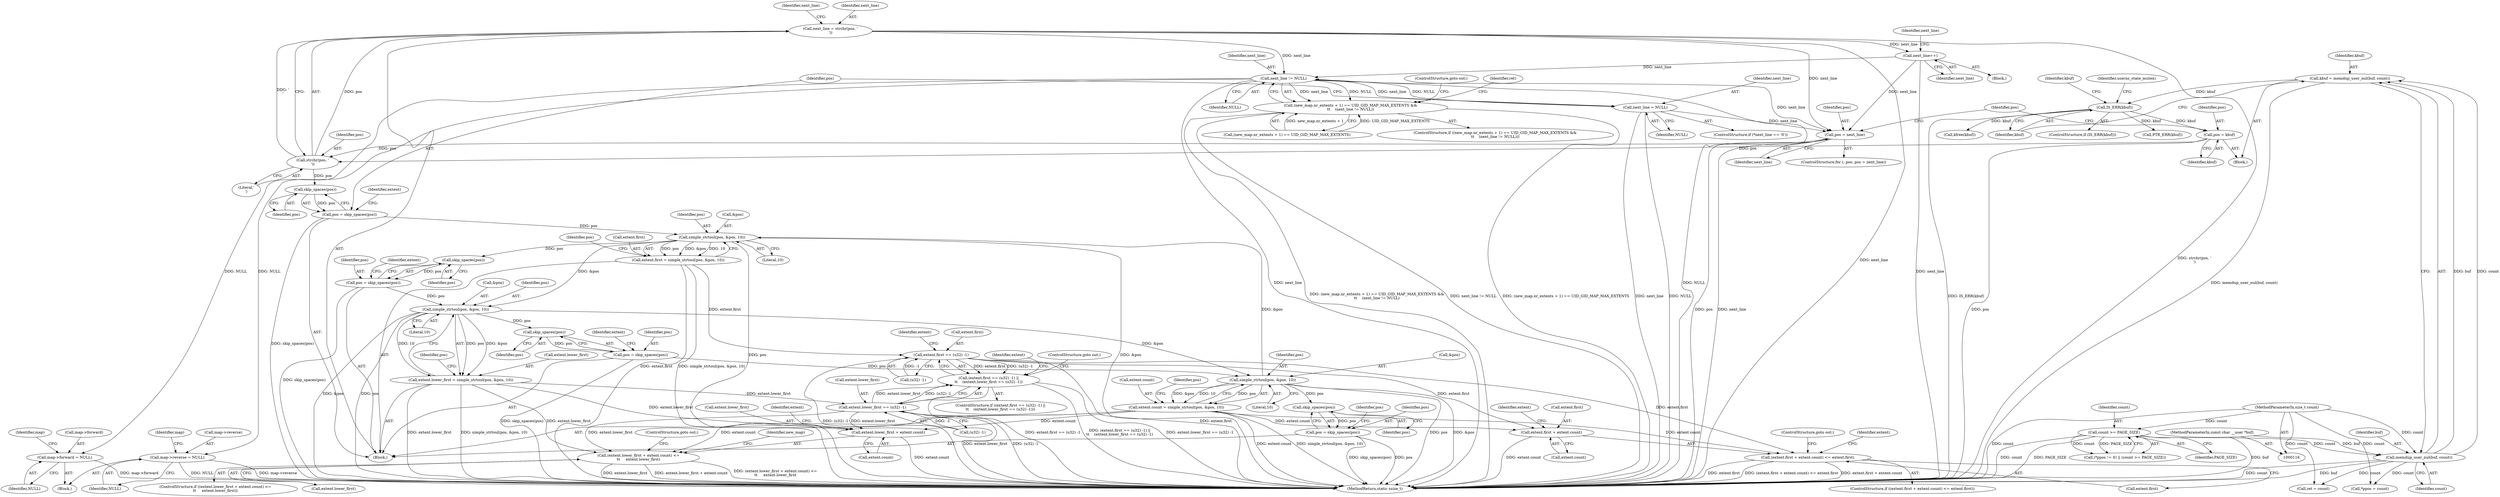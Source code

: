 digraph "0_linux_d2f007dbe7e4c9583eea6eb04d60001e85c6f1bd@API" {
"1000213" [label="(Call,next_line = strchr(pos, '\n'))"];
"1000215" [label="(Call,strchr(pos, '\n'))"];
"1000209" [label="(Call,pos = next_line)"];
"1000232" [label="(Call,next_line = NULL)"];
"1000366" [label="(Call,next_line != NULL)"];
"1000225" [label="(Call,next_line++)"];
"1000213" [label="(Call,next_line = strchr(pos, '\n'))"];
"1000204" [label="(Call,pos = kbuf)"];
"1000165" [label="(Call,IS_ERR(kbuf))"];
"1000159" [label="(Call,kbuf = memdup_user_nul(buf, count))"];
"1000161" [label="(Call,memdup_user_nul(buf, count))"];
"1000118" [label="(MethodParameterIn,const char __user *buf)"];
"1000153" [label="(Call,count >= PAGE_SIZE)"];
"1000119" [label="(MethodParameterIn,size_t count)"];
"1000358" [label="(Call,(new_map.nr_extents + 1) == UID_GID_MAP_MAX_EXTENTS &&\n\t\t    (next_line != NULL))"];
"1000555" [label="(Call,map->forward = NULL)"];
"1000560" [label="(Call,map->reverse = NULL)"];
"1000237" [label="(Call,skip_spaces(pos))"];
"1000235" [label="(Call,pos = skip_spaces(pos))"];
"1000243" [label="(Call,simple_strtoul(pos, &pos, 10))"];
"1000239" [label="(Call,extent.first = simple_strtoul(pos, &pos, 10))"];
"1000307" [label="(Call,extent.first == (u32) -1)"];
"1000306" [label="(Call,(extent.first == (u32) -1) ||\n\t\t    (extent.lower_first == (u32) -1))"];
"1000325" [label="(Call,(extent.first + extent.count) <= extent.first)"];
"1000326" [label="(Call,extent.first + extent.count)"];
"1000256" [label="(Call,skip_spaces(pos))"];
"1000254" [label="(Call,pos = skip_spaces(pos))"];
"1000262" [label="(Call,simple_strtoul(pos, &pos, 10))"];
"1000258" [label="(Call,extent.lower_first = simple_strtoul(pos, &pos, 10))"];
"1000315" [label="(Call,extent.lower_first == (u32) -1)"];
"1000338" [label="(Call,(extent.lower_first + extent.count) <=\n\t\t     extent.lower_first)"];
"1000339" [label="(Call,extent.lower_first + extent.count)"];
"1000275" [label="(Call,skip_spaces(pos))"];
"1000273" [label="(Call,pos = skip_spaces(pos))"];
"1000281" [label="(Call,simple_strtoul(pos, &pos, 10))"];
"1000277" [label="(Call,extent.count = simple_strtoul(pos, &pos, 10))"];
"1000297" [label="(Call,skip_spaces(pos))"];
"1000295" [label="(Call,pos = skip_spaces(pos))"];
"1000204" [label="(Call,pos = kbuf)"];
"1000161" [label="(Call,memdup_user_nul(buf, count))"];
"1000528" [label="(Call,*ppos = count)"];
"1000546" [label="(Block,)"];
"1000257" [label="(Identifier,pos)"];
"1000296" [label="(Identifier,pos)"];
"1000560" [label="(Call,map->reverse = NULL)"];
"1000217" [label="(Literal,'\n')"];
"1000343" [label="(Call,extent.count)"];
"1000153" [label="(Call,count >= PAGE_SIZE)"];
"1000297" [label="(Call,skip_spaces(pos))"];
"1000255" [label="(Identifier,pos)"];
"1000323" [label="(ControlStructure,goto out;)"];
"1000316" [label="(Call,extent.lower_first)"];
"1000337" [label="(ControlStructure,if ((extent.lower_first + extent.count) <=\n\t\t     extent.lower_first))"];
"1000347" [label="(Identifier,extent)"];
"1000154" [label="(Identifier,count)"];
"1000319" [label="(Call,(u32) -1)"];
"1000119" [label="(MethodParameterIn,size_t count)"];
"1000340" [label="(Call,extent.lower_first)"];
"1000263" [label="(Identifier,pos)"];
"1000256" [label="(Call,skip_spaces(pos))"];
"1000237" [label="(Call,skip_spaces(pos))"];
"1000278" [label="(Call,extent.count)"];
"1000206" [label="(Identifier,kbuf)"];
"1000266" [label="(Literal,10)"];
"1000573" [label="(Call,kfree(kbuf))"];
"1000369" [label="(ControlStructure,goto out;)"];
"1000285" [label="(Literal,10)"];
"1000577" [label="(MethodReturn,static ssize_t)"];
"1000213" [label="(Call,next_line = strchr(pos, '\n'))"];
"1000358" [label="(Call,(new_map.nr_extents + 1) == UID_GID_MAP_MAX_EXTENTS &&\n\t\t    (next_line != NULL))"];
"1000227" [label="(ControlStructure,if (*next_line == '\0'))"];
"1000238" [label="(Identifier,pos)"];
"1000311" [label="(Call,(u32) -1)"];
"1000165" [label="(Call,IS_ERR(kbuf))"];
"1000555" [label="(Call,map->forward = NULL)"];
"1000159" [label="(Call,kbuf = memdup_user_nul(buf, count))"];
"1000567" [label="(Identifier,map)"];
"1000239" [label="(Call,extent.first = simple_strtoul(pos, &pos, 10))"];
"1000244" [label="(Identifier,pos)"];
"1000258" [label="(Call,extent.lower_first = simple_strtoul(pos, &pos, 10))"];
"1000367" [label="(Identifier,next_line)"];
"1000315" [label="(Call,extent.lower_first == (u32) -1)"];
"1000328" [label="(Identifier,extent)"];
"1000216" [label="(Identifier,pos)"];
"1000219" [label="(Identifier,next_line)"];
"1000562" [label="(Identifier,map)"];
"1000289" [label="(Identifier,pos)"];
"1000336" [label="(ControlStructure,goto out;)"];
"1000306" [label="(Call,(extent.first == (u32) -1) ||\n\t\t    (extent.lower_first == (u32) -1))"];
"1000334" [label="(Identifier,extent)"];
"1000346" [label="(Call,extent.lower_first)"];
"1000207" [label="(ControlStructure,for (; pos; pos = next_line))"];
"1000277" [label="(Call,extent.count = simple_strtoul(pos, &pos, 10))"];
"1000295" [label="(Call,pos = skip_spaces(pos))"];
"1000333" [label="(Call,extent.first)"];
"1000124" [label="(Block,)"];
"1000226" [label="(Identifier,next_line)"];
"1000264" [label="(Call,&pos)"];
"1000325" [label="(Call,(extent.first + extent.count) <= extent.first)"];
"1000283" [label="(Call,&pos)"];
"1000338" [label="(Call,(extent.lower_first + extent.count) <=\n\t\t     extent.lower_first)"];
"1000208" [label="(Identifier,pos)"];
"1000215" [label="(Call,strchr(pos, '\n'))"];
"1000230" [label="(Identifier,next_line)"];
"1000243" [label="(Call,simple_strtoul(pos, &pos, 10))"];
"1000305" [label="(ControlStructure,if ((extent.first == (u32) -1) ||\n\t\t    (extent.lower_first == (u32) -1)))"];
"1000247" [label="(Literal,10)"];
"1000166" [label="(Identifier,kbuf)"];
"1000327" [label="(Call,extent.first)"];
"1000212" [label="(Block,)"];
"1000225" [label="(Call,next_line++)"];
"1000160" [label="(Identifier,kbuf)"];
"1000302" [label="(Identifier,pos)"];
"1000234" [label="(Identifier,NULL)"];
"1000532" [label="(Call,ret = count)"];
"1000339" [label="(Call,extent.lower_first + extent.count)"];
"1000279" [label="(Identifier,extent)"];
"1000214" [label="(Identifier,next_line)"];
"1000241" [label="(Identifier,extent)"];
"1000205" [label="(Identifier,pos)"];
"1000240" [label="(Call,extent.first)"];
"1000330" [label="(Call,extent.count)"];
"1000281" [label="(Call,simple_strtoul(pos, &pos, 10))"];
"1000260" [label="(Identifier,extent)"];
"1000162" [label="(Identifier,buf)"];
"1000211" [label="(Identifier,next_line)"];
"1000148" [label="(Call,(*ppos != 0) || (count >= PAGE_SIZE))"];
"1000169" [label="(Identifier,kbuf)"];
"1000368" [label="(Identifier,NULL)"];
"1000233" [label="(Identifier,next_line)"];
"1000561" [label="(Call,map->reverse)"];
"1000307" [label="(Call,extent.first == (u32) -1)"];
"1000341" [label="(Identifier,extent)"];
"1000282" [label="(Identifier,pos)"];
"1000349" [label="(ControlStructure,goto out;)"];
"1000235" [label="(Call,pos = skip_spaces(pos))"];
"1000274" [label="(Identifier,pos)"];
"1000232" [label="(Call,next_line = NULL)"];
"1000359" [label="(Call,(new_map.nr_extents + 1) == UID_GID_MAP_MAX_EXTENTS)"];
"1000164" [label="(ControlStructure,if (IS_ERR(kbuf)))"];
"1000556" [label="(Call,map->forward)"];
"1000210" [label="(Identifier,pos)"];
"1000275" [label="(Call,skip_spaces(pos))"];
"1000155" [label="(Identifier,PAGE_SIZE)"];
"1000273" [label="(Call,pos = skip_spaces(pos))"];
"1000254" [label="(Call,pos = skip_spaces(pos))"];
"1000262" [label="(Call,simple_strtoul(pos, &pos, 10))"];
"1000366" [label="(Call,next_line != NULL)"];
"1000357" [label="(ControlStructure,if ((new_map.nr_extents + 1) == UID_GID_MAP_MAX_EXTENTS &&\n\t\t    (next_line != NULL)))"];
"1000163" [label="(Identifier,count)"];
"1000559" [label="(Identifier,NULL)"];
"1000245" [label="(Call,&pos)"];
"1000236" [label="(Identifier,pos)"];
"1000353" [label="(Identifier,new_map)"];
"1000271" [label="(Identifier,pos)"];
"1000220" [label="(Block,)"];
"1000298" [label="(Identifier,pos)"];
"1000317" [label="(Identifier,extent)"];
"1000209" [label="(Call,pos = next_line)"];
"1000371" [label="(Identifier,ret)"];
"1000308" [label="(Call,extent.first)"];
"1000259" [label="(Call,extent.lower_first)"];
"1000252" [label="(Identifier,pos)"];
"1000324" [label="(ControlStructure,if ((extent.first + extent.count) <= extent.first))"];
"1000276" [label="(Identifier,pos)"];
"1000564" [label="(Identifier,NULL)"];
"1000168" [label="(Call,PTR_ERR(kbuf))"];
"1000172" [label="(Identifier,userns_state_mutex)"];
"1000118" [label="(MethodParameterIn,const char __user *buf)"];
"1000326" [label="(Call,extent.first + extent.count)"];
"1000213" -> "1000212"  [label="AST: "];
"1000213" -> "1000215"  [label="CFG: "];
"1000214" -> "1000213"  [label="AST: "];
"1000215" -> "1000213"  [label="AST: "];
"1000219" -> "1000213"  [label="CFG: "];
"1000213" -> "1000577"  [label="DDG: next_line"];
"1000213" -> "1000577"  [label="DDG: strchr(pos, '\n')"];
"1000213" -> "1000209"  [label="DDG: next_line"];
"1000215" -> "1000213"  [label="DDG: pos"];
"1000215" -> "1000213"  [label="DDG: '\n'"];
"1000213" -> "1000225"  [label="DDG: next_line"];
"1000213" -> "1000366"  [label="DDG: next_line"];
"1000215" -> "1000217"  [label="CFG: "];
"1000216" -> "1000215"  [label="AST: "];
"1000217" -> "1000215"  [label="AST: "];
"1000209" -> "1000215"  [label="DDG: pos"];
"1000204" -> "1000215"  [label="DDG: pos"];
"1000215" -> "1000237"  [label="DDG: pos"];
"1000209" -> "1000207"  [label="AST: "];
"1000209" -> "1000211"  [label="CFG: "];
"1000210" -> "1000209"  [label="AST: "];
"1000211" -> "1000209"  [label="AST: "];
"1000208" -> "1000209"  [label="CFG: "];
"1000209" -> "1000577"  [label="DDG: pos"];
"1000209" -> "1000577"  [label="DDG: next_line"];
"1000232" -> "1000209"  [label="DDG: next_line"];
"1000225" -> "1000209"  [label="DDG: next_line"];
"1000366" -> "1000209"  [label="DDG: next_line"];
"1000232" -> "1000227"  [label="AST: "];
"1000232" -> "1000234"  [label="CFG: "];
"1000233" -> "1000232"  [label="AST: "];
"1000234" -> "1000232"  [label="AST: "];
"1000236" -> "1000232"  [label="CFG: "];
"1000232" -> "1000577"  [label="DDG: next_line"];
"1000232" -> "1000577"  [label="DDG: NULL"];
"1000366" -> "1000232"  [label="DDG: NULL"];
"1000232" -> "1000366"  [label="DDG: next_line"];
"1000366" -> "1000358"  [label="AST: "];
"1000366" -> "1000368"  [label="CFG: "];
"1000367" -> "1000366"  [label="AST: "];
"1000368" -> "1000366"  [label="AST: "];
"1000358" -> "1000366"  [label="CFG: "];
"1000366" -> "1000577"  [label="DDG: NULL"];
"1000366" -> "1000577"  [label="DDG: next_line"];
"1000366" -> "1000358"  [label="DDG: next_line"];
"1000366" -> "1000358"  [label="DDG: NULL"];
"1000225" -> "1000366"  [label="DDG: next_line"];
"1000366" -> "1000555"  [label="DDG: NULL"];
"1000366" -> "1000560"  [label="DDG: NULL"];
"1000225" -> "1000220"  [label="AST: "];
"1000225" -> "1000226"  [label="CFG: "];
"1000226" -> "1000225"  [label="AST: "];
"1000230" -> "1000225"  [label="CFG: "];
"1000225" -> "1000577"  [label="DDG: next_line"];
"1000204" -> "1000124"  [label="AST: "];
"1000204" -> "1000206"  [label="CFG: "];
"1000205" -> "1000204"  [label="AST: "];
"1000206" -> "1000204"  [label="AST: "];
"1000208" -> "1000204"  [label="CFG: "];
"1000204" -> "1000577"  [label="DDG: pos"];
"1000165" -> "1000204"  [label="DDG: kbuf"];
"1000165" -> "1000164"  [label="AST: "];
"1000165" -> "1000166"  [label="CFG: "];
"1000166" -> "1000165"  [label="AST: "];
"1000169" -> "1000165"  [label="CFG: "];
"1000172" -> "1000165"  [label="CFG: "];
"1000165" -> "1000577"  [label="DDG: IS_ERR(kbuf)"];
"1000159" -> "1000165"  [label="DDG: kbuf"];
"1000165" -> "1000168"  [label="DDG: kbuf"];
"1000165" -> "1000573"  [label="DDG: kbuf"];
"1000159" -> "1000124"  [label="AST: "];
"1000159" -> "1000161"  [label="CFG: "];
"1000160" -> "1000159"  [label="AST: "];
"1000161" -> "1000159"  [label="AST: "];
"1000166" -> "1000159"  [label="CFG: "];
"1000159" -> "1000577"  [label="DDG: memdup_user_nul(buf, count)"];
"1000161" -> "1000159"  [label="DDG: buf"];
"1000161" -> "1000159"  [label="DDG: count"];
"1000161" -> "1000163"  [label="CFG: "];
"1000162" -> "1000161"  [label="AST: "];
"1000163" -> "1000161"  [label="AST: "];
"1000161" -> "1000577"  [label="DDG: count"];
"1000161" -> "1000577"  [label="DDG: buf"];
"1000118" -> "1000161"  [label="DDG: buf"];
"1000153" -> "1000161"  [label="DDG: count"];
"1000119" -> "1000161"  [label="DDG: count"];
"1000161" -> "1000528"  [label="DDG: count"];
"1000161" -> "1000532"  [label="DDG: count"];
"1000118" -> "1000116"  [label="AST: "];
"1000118" -> "1000577"  [label="DDG: buf"];
"1000153" -> "1000148"  [label="AST: "];
"1000153" -> "1000155"  [label="CFG: "];
"1000154" -> "1000153"  [label="AST: "];
"1000155" -> "1000153"  [label="AST: "];
"1000148" -> "1000153"  [label="CFG: "];
"1000153" -> "1000577"  [label="DDG: PAGE_SIZE"];
"1000153" -> "1000577"  [label="DDG: count"];
"1000153" -> "1000148"  [label="DDG: count"];
"1000153" -> "1000148"  [label="DDG: PAGE_SIZE"];
"1000119" -> "1000153"  [label="DDG: count"];
"1000119" -> "1000116"  [label="AST: "];
"1000119" -> "1000577"  [label="DDG: count"];
"1000119" -> "1000528"  [label="DDG: count"];
"1000119" -> "1000532"  [label="DDG: count"];
"1000358" -> "1000357"  [label="AST: "];
"1000358" -> "1000359"  [label="CFG: "];
"1000359" -> "1000358"  [label="AST: "];
"1000369" -> "1000358"  [label="CFG: "];
"1000371" -> "1000358"  [label="CFG: "];
"1000358" -> "1000577"  [label="DDG: (new_map.nr_extents + 1) == UID_GID_MAP_MAX_EXTENTS &&\n\t\t    (next_line != NULL)"];
"1000358" -> "1000577"  [label="DDG: next_line != NULL"];
"1000358" -> "1000577"  [label="DDG: (new_map.nr_extents + 1) == UID_GID_MAP_MAX_EXTENTS"];
"1000359" -> "1000358"  [label="DDG: new_map.nr_extents + 1"];
"1000359" -> "1000358"  [label="DDG: UID_GID_MAP_MAX_EXTENTS"];
"1000555" -> "1000546"  [label="AST: "];
"1000555" -> "1000559"  [label="CFG: "];
"1000556" -> "1000555"  [label="AST: "];
"1000559" -> "1000555"  [label="AST: "];
"1000562" -> "1000555"  [label="CFG: "];
"1000555" -> "1000577"  [label="DDG: map->forward"];
"1000560" -> "1000546"  [label="AST: "];
"1000560" -> "1000564"  [label="CFG: "];
"1000561" -> "1000560"  [label="AST: "];
"1000564" -> "1000560"  [label="AST: "];
"1000567" -> "1000560"  [label="CFG: "];
"1000560" -> "1000577"  [label="DDG: NULL"];
"1000560" -> "1000577"  [label="DDG: map->reverse"];
"1000237" -> "1000235"  [label="AST: "];
"1000237" -> "1000238"  [label="CFG: "];
"1000238" -> "1000237"  [label="AST: "];
"1000235" -> "1000237"  [label="CFG: "];
"1000237" -> "1000235"  [label="DDG: pos"];
"1000235" -> "1000212"  [label="AST: "];
"1000236" -> "1000235"  [label="AST: "];
"1000241" -> "1000235"  [label="CFG: "];
"1000235" -> "1000577"  [label="DDG: skip_spaces(pos)"];
"1000235" -> "1000243"  [label="DDG: pos"];
"1000243" -> "1000239"  [label="AST: "];
"1000243" -> "1000247"  [label="CFG: "];
"1000244" -> "1000243"  [label="AST: "];
"1000245" -> "1000243"  [label="AST: "];
"1000247" -> "1000243"  [label="AST: "];
"1000239" -> "1000243"  [label="CFG: "];
"1000243" -> "1000577"  [label="DDG: pos"];
"1000243" -> "1000577"  [label="DDG: &pos"];
"1000243" -> "1000239"  [label="DDG: pos"];
"1000243" -> "1000239"  [label="DDG: &pos"];
"1000243" -> "1000239"  [label="DDG: 10"];
"1000281" -> "1000243"  [label="DDG: &pos"];
"1000243" -> "1000256"  [label="DDG: pos"];
"1000243" -> "1000262"  [label="DDG: &pos"];
"1000239" -> "1000212"  [label="AST: "];
"1000240" -> "1000239"  [label="AST: "];
"1000252" -> "1000239"  [label="CFG: "];
"1000239" -> "1000577"  [label="DDG: extent.first"];
"1000239" -> "1000577"  [label="DDG: simple_strtoul(pos, &pos, 10)"];
"1000239" -> "1000307"  [label="DDG: extent.first"];
"1000307" -> "1000306"  [label="AST: "];
"1000307" -> "1000311"  [label="CFG: "];
"1000308" -> "1000307"  [label="AST: "];
"1000311" -> "1000307"  [label="AST: "];
"1000317" -> "1000307"  [label="CFG: "];
"1000306" -> "1000307"  [label="CFG: "];
"1000307" -> "1000577"  [label="DDG: (u32) -1"];
"1000307" -> "1000577"  [label="DDG: extent.first"];
"1000307" -> "1000306"  [label="DDG: extent.first"];
"1000307" -> "1000306"  [label="DDG: (u32) -1"];
"1000311" -> "1000307"  [label="DDG: -1"];
"1000307" -> "1000325"  [label="DDG: extent.first"];
"1000307" -> "1000326"  [label="DDG: extent.first"];
"1000306" -> "1000305"  [label="AST: "];
"1000306" -> "1000315"  [label="CFG: "];
"1000315" -> "1000306"  [label="AST: "];
"1000323" -> "1000306"  [label="CFG: "];
"1000328" -> "1000306"  [label="CFG: "];
"1000306" -> "1000577"  [label="DDG: extent.lower_first == (u32) -1"];
"1000306" -> "1000577"  [label="DDG: extent.first == (u32) -1"];
"1000306" -> "1000577"  [label="DDG: (extent.first == (u32) -1) ||\n\t\t    (extent.lower_first == (u32) -1)"];
"1000315" -> "1000306"  [label="DDG: extent.lower_first"];
"1000315" -> "1000306"  [label="DDG: (u32) -1"];
"1000325" -> "1000324"  [label="AST: "];
"1000325" -> "1000333"  [label="CFG: "];
"1000326" -> "1000325"  [label="AST: "];
"1000333" -> "1000325"  [label="AST: "];
"1000336" -> "1000325"  [label="CFG: "];
"1000341" -> "1000325"  [label="CFG: "];
"1000325" -> "1000577"  [label="DDG: extent.first + extent.count"];
"1000325" -> "1000577"  [label="DDG: extent.first"];
"1000325" -> "1000577"  [label="DDG: (extent.first + extent.count) <= extent.first"];
"1000277" -> "1000325"  [label="DDG: extent.count"];
"1000326" -> "1000330"  [label="CFG: "];
"1000327" -> "1000326"  [label="AST: "];
"1000330" -> "1000326"  [label="AST: "];
"1000334" -> "1000326"  [label="CFG: "];
"1000326" -> "1000577"  [label="DDG: extent.count"];
"1000277" -> "1000326"  [label="DDG: extent.count"];
"1000256" -> "1000254"  [label="AST: "];
"1000256" -> "1000257"  [label="CFG: "];
"1000257" -> "1000256"  [label="AST: "];
"1000254" -> "1000256"  [label="CFG: "];
"1000256" -> "1000254"  [label="DDG: pos"];
"1000254" -> "1000212"  [label="AST: "];
"1000255" -> "1000254"  [label="AST: "];
"1000260" -> "1000254"  [label="CFG: "];
"1000254" -> "1000577"  [label="DDG: skip_spaces(pos)"];
"1000254" -> "1000262"  [label="DDG: pos"];
"1000262" -> "1000258"  [label="AST: "];
"1000262" -> "1000266"  [label="CFG: "];
"1000263" -> "1000262"  [label="AST: "];
"1000264" -> "1000262"  [label="AST: "];
"1000266" -> "1000262"  [label="AST: "];
"1000258" -> "1000262"  [label="CFG: "];
"1000262" -> "1000577"  [label="DDG: pos"];
"1000262" -> "1000577"  [label="DDG: &pos"];
"1000262" -> "1000258"  [label="DDG: pos"];
"1000262" -> "1000258"  [label="DDG: &pos"];
"1000262" -> "1000258"  [label="DDG: 10"];
"1000262" -> "1000275"  [label="DDG: pos"];
"1000262" -> "1000281"  [label="DDG: &pos"];
"1000258" -> "1000212"  [label="AST: "];
"1000259" -> "1000258"  [label="AST: "];
"1000271" -> "1000258"  [label="CFG: "];
"1000258" -> "1000577"  [label="DDG: extent.lower_first"];
"1000258" -> "1000577"  [label="DDG: simple_strtoul(pos, &pos, 10)"];
"1000258" -> "1000315"  [label="DDG: extent.lower_first"];
"1000258" -> "1000338"  [label="DDG: extent.lower_first"];
"1000258" -> "1000339"  [label="DDG: extent.lower_first"];
"1000315" -> "1000319"  [label="CFG: "];
"1000316" -> "1000315"  [label="AST: "];
"1000319" -> "1000315"  [label="AST: "];
"1000315" -> "1000577"  [label="DDG: extent.lower_first"];
"1000315" -> "1000577"  [label="DDG: (u32) -1"];
"1000319" -> "1000315"  [label="DDG: -1"];
"1000315" -> "1000338"  [label="DDG: extent.lower_first"];
"1000315" -> "1000339"  [label="DDG: extent.lower_first"];
"1000338" -> "1000337"  [label="AST: "];
"1000338" -> "1000346"  [label="CFG: "];
"1000339" -> "1000338"  [label="AST: "];
"1000346" -> "1000338"  [label="AST: "];
"1000349" -> "1000338"  [label="CFG: "];
"1000353" -> "1000338"  [label="CFG: "];
"1000338" -> "1000577"  [label="DDG: extent.lower_first + extent.count"];
"1000338" -> "1000577"  [label="DDG: (extent.lower_first + extent.count) <=\n\t\t     extent.lower_first"];
"1000338" -> "1000577"  [label="DDG: extent.lower_first"];
"1000277" -> "1000338"  [label="DDG: extent.count"];
"1000339" -> "1000343"  [label="CFG: "];
"1000340" -> "1000339"  [label="AST: "];
"1000343" -> "1000339"  [label="AST: "];
"1000347" -> "1000339"  [label="CFG: "];
"1000339" -> "1000577"  [label="DDG: extent.count"];
"1000277" -> "1000339"  [label="DDG: extent.count"];
"1000275" -> "1000273"  [label="AST: "];
"1000275" -> "1000276"  [label="CFG: "];
"1000276" -> "1000275"  [label="AST: "];
"1000273" -> "1000275"  [label="CFG: "];
"1000275" -> "1000273"  [label="DDG: pos"];
"1000273" -> "1000212"  [label="AST: "];
"1000274" -> "1000273"  [label="AST: "];
"1000279" -> "1000273"  [label="CFG: "];
"1000273" -> "1000577"  [label="DDG: skip_spaces(pos)"];
"1000273" -> "1000281"  [label="DDG: pos"];
"1000281" -> "1000277"  [label="AST: "];
"1000281" -> "1000285"  [label="CFG: "];
"1000282" -> "1000281"  [label="AST: "];
"1000283" -> "1000281"  [label="AST: "];
"1000285" -> "1000281"  [label="AST: "];
"1000277" -> "1000281"  [label="CFG: "];
"1000281" -> "1000577"  [label="DDG: pos"];
"1000281" -> "1000577"  [label="DDG: &pos"];
"1000281" -> "1000277"  [label="DDG: pos"];
"1000281" -> "1000277"  [label="DDG: &pos"];
"1000281" -> "1000277"  [label="DDG: 10"];
"1000281" -> "1000297"  [label="DDG: pos"];
"1000277" -> "1000212"  [label="AST: "];
"1000278" -> "1000277"  [label="AST: "];
"1000289" -> "1000277"  [label="CFG: "];
"1000277" -> "1000577"  [label="DDG: extent.count"];
"1000277" -> "1000577"  [label="DDG: simple_strtoul(pos, &pos, 10)"];
"1000297" -> "1000295"  [label="AST: "];
"1000297" -> "1000298"  [label="CFG: "];
"1000298" -> "1000297"  [label="AST: "];
"1000295" -> "1000297"  [label="CFG: "];
"1000297" -> "1000295"  [label="DDG: pos"];
"1000295" -> "1000212"  [label="AST: "];
"1000296" -> "1000295"  [label="AST: "];
"1000302" -> "1000295"  [label="CFG: "];
"1000295" -> "1000577"  [label="DDG: pos"];
"1000295" -> "1000577"  [label="DDG: skip_spaces(pos)"];
}
